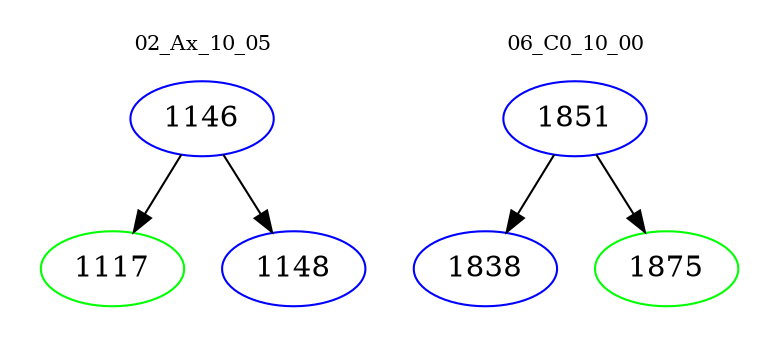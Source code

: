 digraph{
subgraph cluster_0 {
color = white
label = "02_Ax_10_05";
fontsize=10;
T0_1146 [label="1146", color="blue"]
T0_1146 -> T0_1117 [color="black"]
T0_1117 [label="1117", color="green"]
T0_1146 -> T0_1148 [color="black"]
T0_1148 [label="1148", color="blue"]
}
subgraph cluster_1 {
color = white
label = "06_C0_10_00";
fontsize=10;
T1_1851 [label="1851", color="blue"]
T1_1851 -> T1_1838 [color="black"]
T1_1838 [label="1838", color="blue"]
T1_1851 -> T1_1875 [color="black"]
T1_1875 [label="1875", color="green"]
}
}
